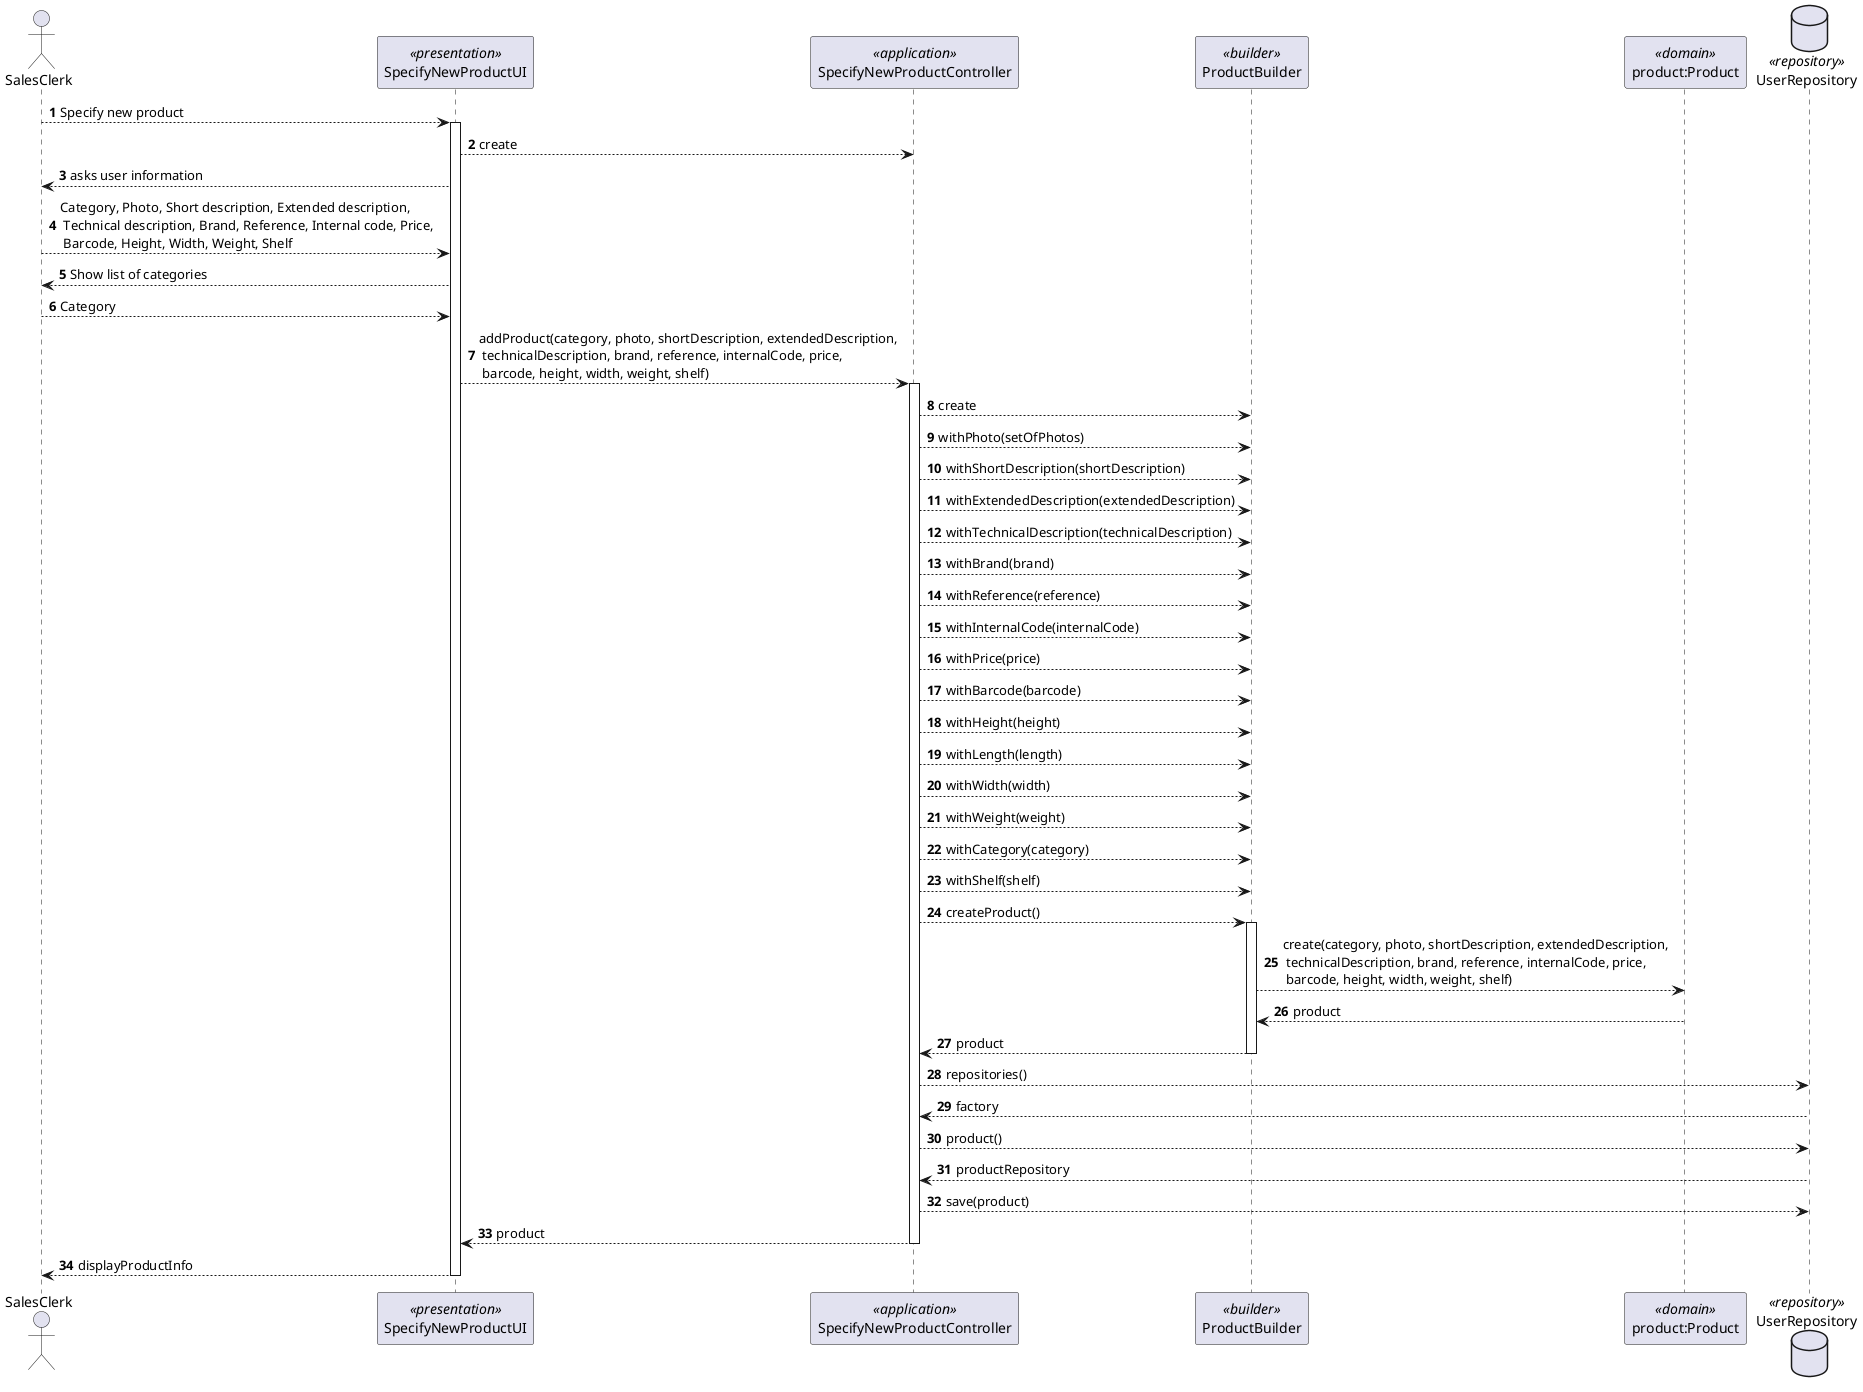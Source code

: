@startuml
actor SalesClerk as adm
participant "//<<presentation>>//\nSpecifyNewProductUI" as ui
participant "//<<application>>//\nSpecifyNewProductController" as cc
participant "//<<builder>>//\nProductBuilder" as build
participant "//<<domain>>//\nproduct:Product" as user
database "//<<repository>>//\nUserRepository" as db

autonumber

adm-->ui: Specify new product

activate ui

ui-->cc: create

ui-->adm: asks user information

adm-->ui: Category, Photo, Short description, Extended description,\n Technical description, Brand, Reference, Internal code, Price,\n Barcode, Height, Width, Weight, Shelf

ui-->adm: Show list of categories

adm-->ui: Category

ui-->cc: addProduct(category, photo, shortDescription, extendedDescription,\n technicalDescription, brand, reference, internalCode, price,\n barcode, height, width, weight, shelf)

activate cc

cc-->build: create

cc-->build: withPhoto(setOfPhotos)

cc-->build: withShortDescription(shortDescription)

cc-->build: withExtendedDescription(extendedDescription)

cc-->build: withTechnicalDescription(technicalDescription)

cc-->build: withBrand(brand)

cc-->build: withReference(reference)

cc-->build: withInternalCode(internalCode)

cc-->build: withPrice(price)

cc-->build: withBarcode(barcode)

cc-->build: withHeight(height)

cc-->build: withLength(length)

cc-->build: withWidth(width)

cc-->build: withWeight(weight)

cc-->build: withCategory(category)

cc-->build: withShelf(shelf)

cc-->build: createProduct()

activate build

build-->user: create(category, photo, shortDescription, extendedDescription,\n technicalDescription, brand, reference, internalCode, price,\n barcode, height, width, weight, shelf)

user-->build: product

build-->cc: product

deactivate build

cc-->db: repositories()

db-->cc: factory

cc-->db: product()

db-->cc: productRepository

cc-->db: save(product)

cc-->ui: product

deactivate cc

ui-->adm: displayProductInfo

deactivate ui
@enduml